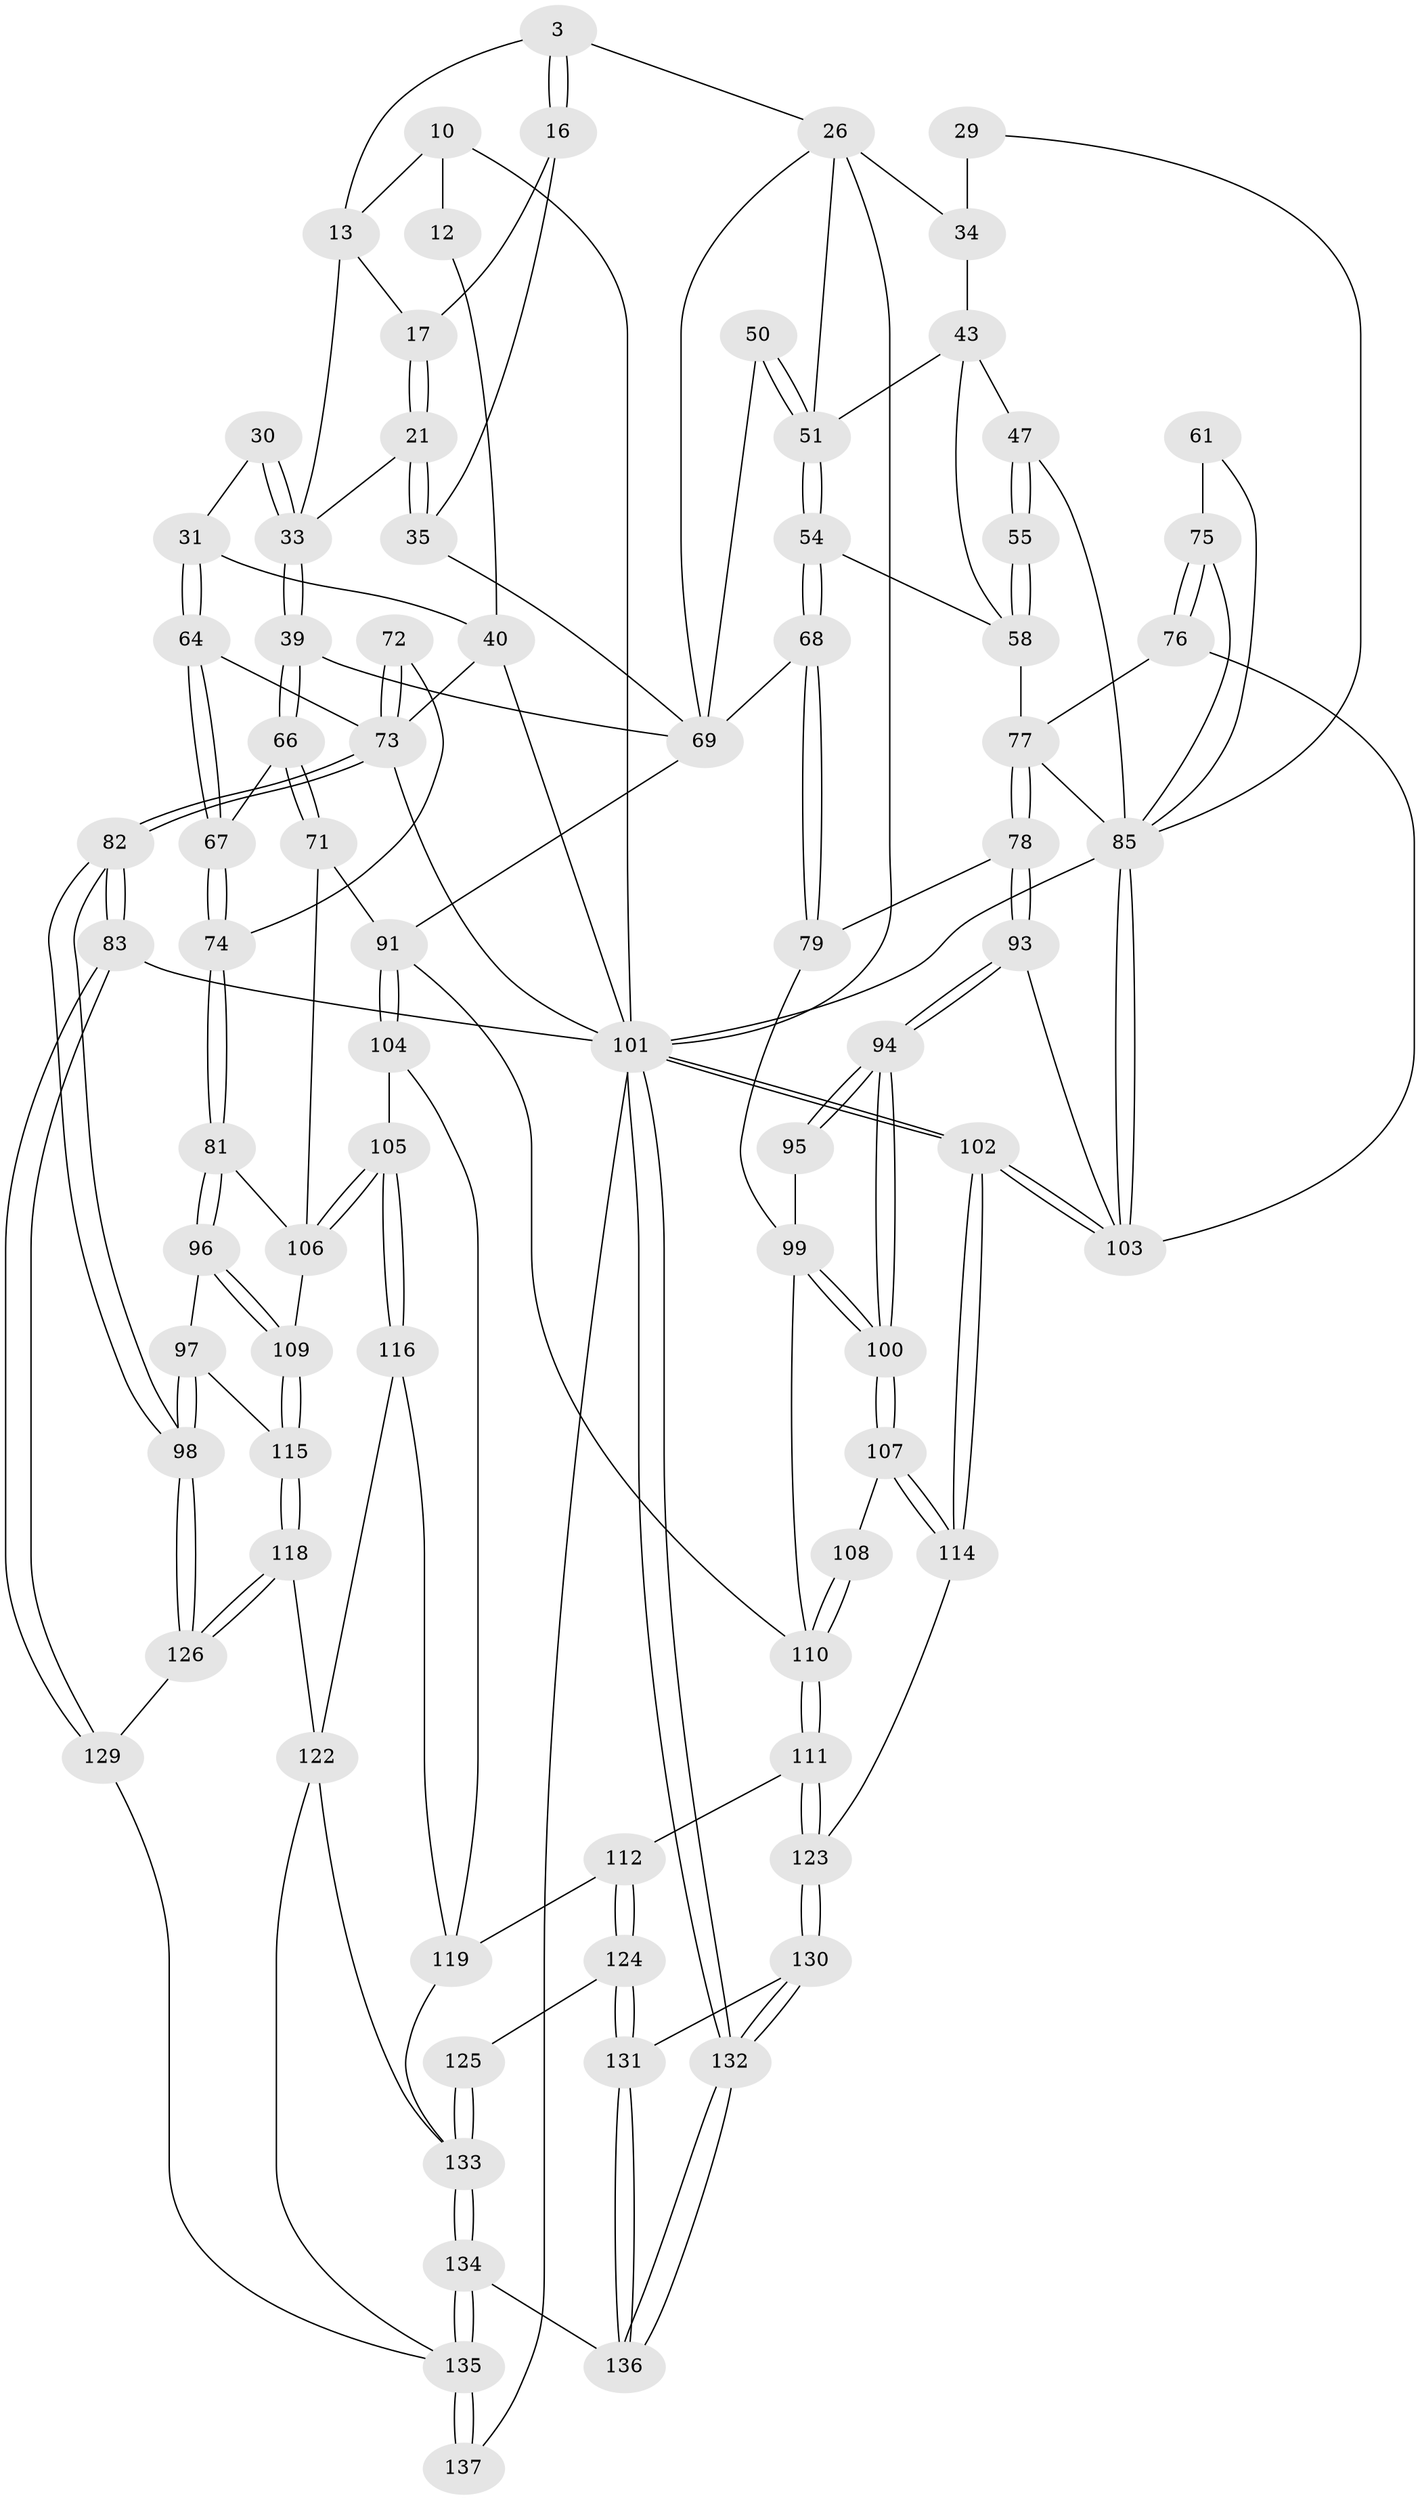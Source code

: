 // original degree distribution, {3: 0.021897810218978103, 4: 0.20437956204379562, 5: 0.5766423357664233, 6: 0.19708029197080293}
// Generated by graph-tools (version 1.1) at 2025/06/03/04/25 22:06:39]
// undirected, 82 vertices, 193 edges
graph export_dot {
graph [start="1"]
  node [color=gray90,style=filled];
  3 [pos="+0.5579030827076593+0"];
  10 [pos="+0.23520435502469703+0.13188234033398266",super="+8+7"];
  12 [pos="+0.10475226491474622+0.07311093501024102",super="+11"];
  13 [pos="+0.4312333955744363+0.024787928684867677",super="+2+1+9"];
  16 [pos="+0.5080622158085186+0.13485359311585884"];
  17 [pos="+0.4325976622652122+0.03172773190073003"];
  21 [pos="+0.4467864151715887+0.13745789981571366"];
  26 [pos="+0.6168422364225431+0.19542713597885314",super="+25+18+5"];
  29 [pos="+0.8811500896079887+0.09918605727328367"];
  30 [pos="+0.2845325216753064+0.24429839623955715"];
  31 [pos="+0.26534219368999235+0.23977380770522852"];
  33 [pos="+0.3544005232055349+0.28109490581783636",super="+22+15"];
  34 [pos="+0.7977909209472728+0.21063224799647598",super="+24+23"];
  35 [pos="+0.48362544608475533+0.16843029122239989",super="+20"];
  39 [pos="+0.36647298877206225+0.29182660480496764"];
  40 [pos="+0.04533889290010642+0.25072993339562755",super="+37+32"];
  43 [pos="+0.7460203681351274+0.2560531557595786",super="+42"];
  47 [pos="+0.8063593524276645+0.26012353974989794"];
  50 [pos="+0.6266144120843476+0.3252470761767025"];
  51 [pos="+0.6445237071870538+0.368083257200918",super="+44+45"];
  54 [pos="+0.6515260745530802+0.4145738687533078"];
  55 [pos="+0.7939573833209006+0.3522005875031165"];
  58 [pos="+0.8235811862700709+0.4170325588031117",super="+53+52"];
  61 [pos="+0.9627504706489488+0.39588214197006455"];
  64 [pos="+0.16684662563311345+0.3491828232580576"];
  66 [pos="+0.35857755045849954+0.3285669419274495"];
  67 [pos="+0.1913797078842946+0.4172589938575428"];
  68 [pos="+0.62404204404562+0.4662341628685986"];
  69 [pos="+0.5463028123328708+0.4757241323035824",super="+49+41+38+19"];
  71 [pos="+0.3605513777872857+0.5237098025287663"];
  72 [pos="+0+0.47803477532553806"];
  73 [pos="+0+0.5393204882803265",super="+62+65"];
  74 [pos="+0.19898556358465674+0.5147991059096264"];
  75 [pos="+0.8843414362845322+0.5061139318980102",super="+60"];
  76 [pos="+0.8651376840868958+0.5240184757662667"];
  77 [pos="+0.8225380490511247+0.5191792635685817",super="+57"];
  78 [pos="+0.8041141589831547+0.534875633476954"];
  79 [pos="+0.6970468519842186+0.540456159209751"];
  81 [pos="+0.22979676846117542+0.5500761770123306"];
  82 [pos="+0+0.7764255480444584"];
  83 [pos="+0+0.9860232262689216"];
  85 [pos="+1+0.5657378382215705",super="+59"];
  91 [pos="+0.48515835388856665+0.6265096313867415",super="+70"];
  93 [pos="+0.8419798770357333+0.6787296687860487"];
  94 [pos="+0.8337120162429572+0.684527013599663"];
  95 [pos="+0.7778794702166028+0.6554517398022551"];
  96 [pos="+0.22791635389486145+0.5539504630356791"];
  97 [pos="+0.1311370096925244+0.6806353495621944"];
  98 [pos="+0+0.7731054438191846"];
  99 [pos="+0.7181471429334266+0.6382611377303259",super="+88"];
  100 [pos="+0.7883042596661114+0.730884937231198"];
  101 [pos="+1+1",super="+6+84"];
  102 [pos="+1+1"];
  103 [pos="+1+0.9940930767588465",super="+92+86"];
  104 [pos="+0.465479088409598+0.6904723714711696"];
  105 [pos="+0.39821526213819347+0.7448322200802469"];
  106 [pos="+0.35315676375401+0.7327547464724041",super="+80"];
  107 [pos="+0.7635218600089122+0.7654229884264724"];
  108 [pos="+0.6929213870156283+0.7449707752571508"];
  109 [pos="+0.2938477612085307+0.7539548010798872"];
  110 [pos="+0.6133780826015618+0.781145232044549",super="+90+89"];
  111 [pos="+0.6013592155729319+0.7979295938791757"];
  112 [pos="+0.5698091411669133+0.8279425136391303"];
  114 [pos="+0.7686352664190725+0.7813605836856119"];
  115 [pos="+0.24045957965906134+0.8143655955364346"];
  116 [pos="+0.4012127147232921+0.7700026327263331"];
  118 [pos="+0.24051407012577072+0.8173535885507025"];
  119 [pos="+0.4479910912559739+0.8140490524753352",super="+113"];
  122 [pos="+0.383923096655304+0.8865106020471347",super="+117"];
  123 [pos="+0.7414575415134402+0.8735652034498779"];
  124 [pos="+0.5670139279597769+0.8875289445568262"];
  125 [pos="+0.4967135377866172+0.8961473923282053"];
  126 [pos="+0.20636489523262527+0.889366019901813"];
  129 [pos="+0.21509045370559984+0.9362133904654716"];
  130 [pos="+0.7403790155233102+0.8914242739200234"];
  131 [pos="+0.5694668593931468+0.8921880906578025"];
  132 [pos="+0.9162426184638357+1"];
  133 [pos="+0.4409336677352801+0.9603805824231522",super="+121+120"];
  134 [pos="+0.42502107171065745+1"];
  135 [pos="+0.40865087606448186+1",super="+127+128"];
  136 [pos="+0.6041086649108669+1"];
  137 [pos="+0.2432638222006652+1"];
  3 -- 16;
  3 -- 16;
  3 -- 13;
  3 -- 26;
  10 -- 12 [weight=2];
  10 -- 101 [weight=2];
  10 -- 13;
  12 -- 40 [weight=2];
  13 -- 17;
  13 -- 33 [weight=2];
  16 -- 17;
  16 -- 35;
  17 -- 21;
  17 -- 21;
  21 -- 35;
  21 -- 35;
  21 -- 33;
  26 -- 51;
  26 -- 34 [weight=2];
  26 -- 69 [weight=2];
  26 -- 101;
  29 -- 34 [weight=2];
  29 -- 85;
  30 -- 31;
  30 -- 33 [weight=2];
  30 -- 33;
  31 -- 64;
  31 -- 64;
  31 -- 40;
  33 -- 39;
  33 -- 39;
  34 -- 43;
  35 -- 69 [weight=2];
  39 -- 66;
  39 -- 66;
  39 -- 69;
  40 -- 101;
  40 -- 73;
  43 -- 47;
  43 -- 51;
  43 -- 58;
  47 -- 55;
  47 -- 55;
  47 -- 85;
  50 -- 51 [weight=2];
  50 -- 51;
  50 -- 69;
  51 -- 54;
  51 -- 54;
  54 -- 68;
  54 -- 68;
  54 -- 58;
  55 -- 58 [weight=2];
  55 -- 58;
  58 -- 77;
  61 -- 75 [weight=2];
  61 -- 85;
  64 -- 67;
  64 -- 67;
  64 -- 73;
  66 -- 67;
  66 -- 71;
  66 -- 71;
  67 -- 74;
  67 -- 74;
  68 -- 69;
  68 -- 79;
  68 -- 79;
  69 -- 91;
  71 -- 91;
  71 -- 106;
  72 -- 73 [weight=2];
  72 -- 73;
  72 -- 74;
  73 -- 82;
  73 -- 82;
  73 -- 101;
  74 -- 81;
  74 -- 81;
  75 -- 76;
  75 -- 76;
  75 -- 85;
  76 -- 77;
  76 -- 103;
  77 -- 78;
  77 -- 78;
  77 -- 85;
  78 -- 79;
  78 -- 93;
  78 -- 93;
  79 -- 99;
  81 -- 96;
  81 -- 96;
  81 -- 106;
  82 -- 83;
  82 -- 83;
  82 -- 98;
  82 -- 98;
  83 -- 129;
  83 -- 129;
  83 -- 101;
  85 -- 103 [weight=2];
  85 -- 103;
  85 -- 101;
  91 -- 104;
  91 -- 104;
  91 -- 110;
  93 -- 94;
  93 -- 94;
  93 -- 103;
  94 -- 95;
  94 -- 95;
  94 -- 100;
  94 -- 100;
  95 -- 99;
  96 -- 97;
  96 -- 109;
  96 -- 109;
  97 -- 98;
  97 -- 98;
  97 -- 115;
  98 -- 126;
  98 -- 126;
  99 -- 100;
  99 -- 100;
  99 -- 110;
  100 -- 107;
  100 -- 107;
  101 -- 102;
  101 -- 102;
  101 -- 132;
  101 -- 132;
  101 -- 137;
  102 -- 103;
  102 -- 103;
  102 -- 114;
  102 -- 114;
  104 -- 105;
  104 -- 119;
  105 -- 106;
  105 -- 106;
  105 -- 116;
  105 -- 116;
  106 -- 109;
  107 -- 108;
  107 -- 114;
  107 -- 114;
  108 -- 110 [weight=2];
  108 -- 110;
  109 -- 115;
  109 -- 115;
  110 -- 111;
  110 -- 111;
  111 -- 112;
  111 -- 123;
  111 -- 123;
  112 -- 124;
  112 -- 124;
  112 -- 119;
  114 -- 123;
  115 -- 118;
  115 -- 118;
  116 -- 119;
  116 -- 122;
  118 -- 126;
  118 -- 126;
  118 -- 122;
  119 -- 133;
  122 -- 133;
  122 -- 135;
  123 -- 130;
  123 -- 130;
  124 -- 125;
  124 -- 131;
  124 -- 131;
  125 -- 133 [weight=2];
  125 -- 133;
  126 -- 129;
  129 -- 135;
  130 -- 131;
  130 -- 132;
  130 -- 132;
  131 -- 136;
  131 -- 136;
  132 -- 136;
  132 -- 136;
  133 -- 134;
  133 -- 134;
  134 -- 135;
  134 -- 135;
  134 -- 136;
  135 -- 137 [weight=2];
  135 -- 137;
}
